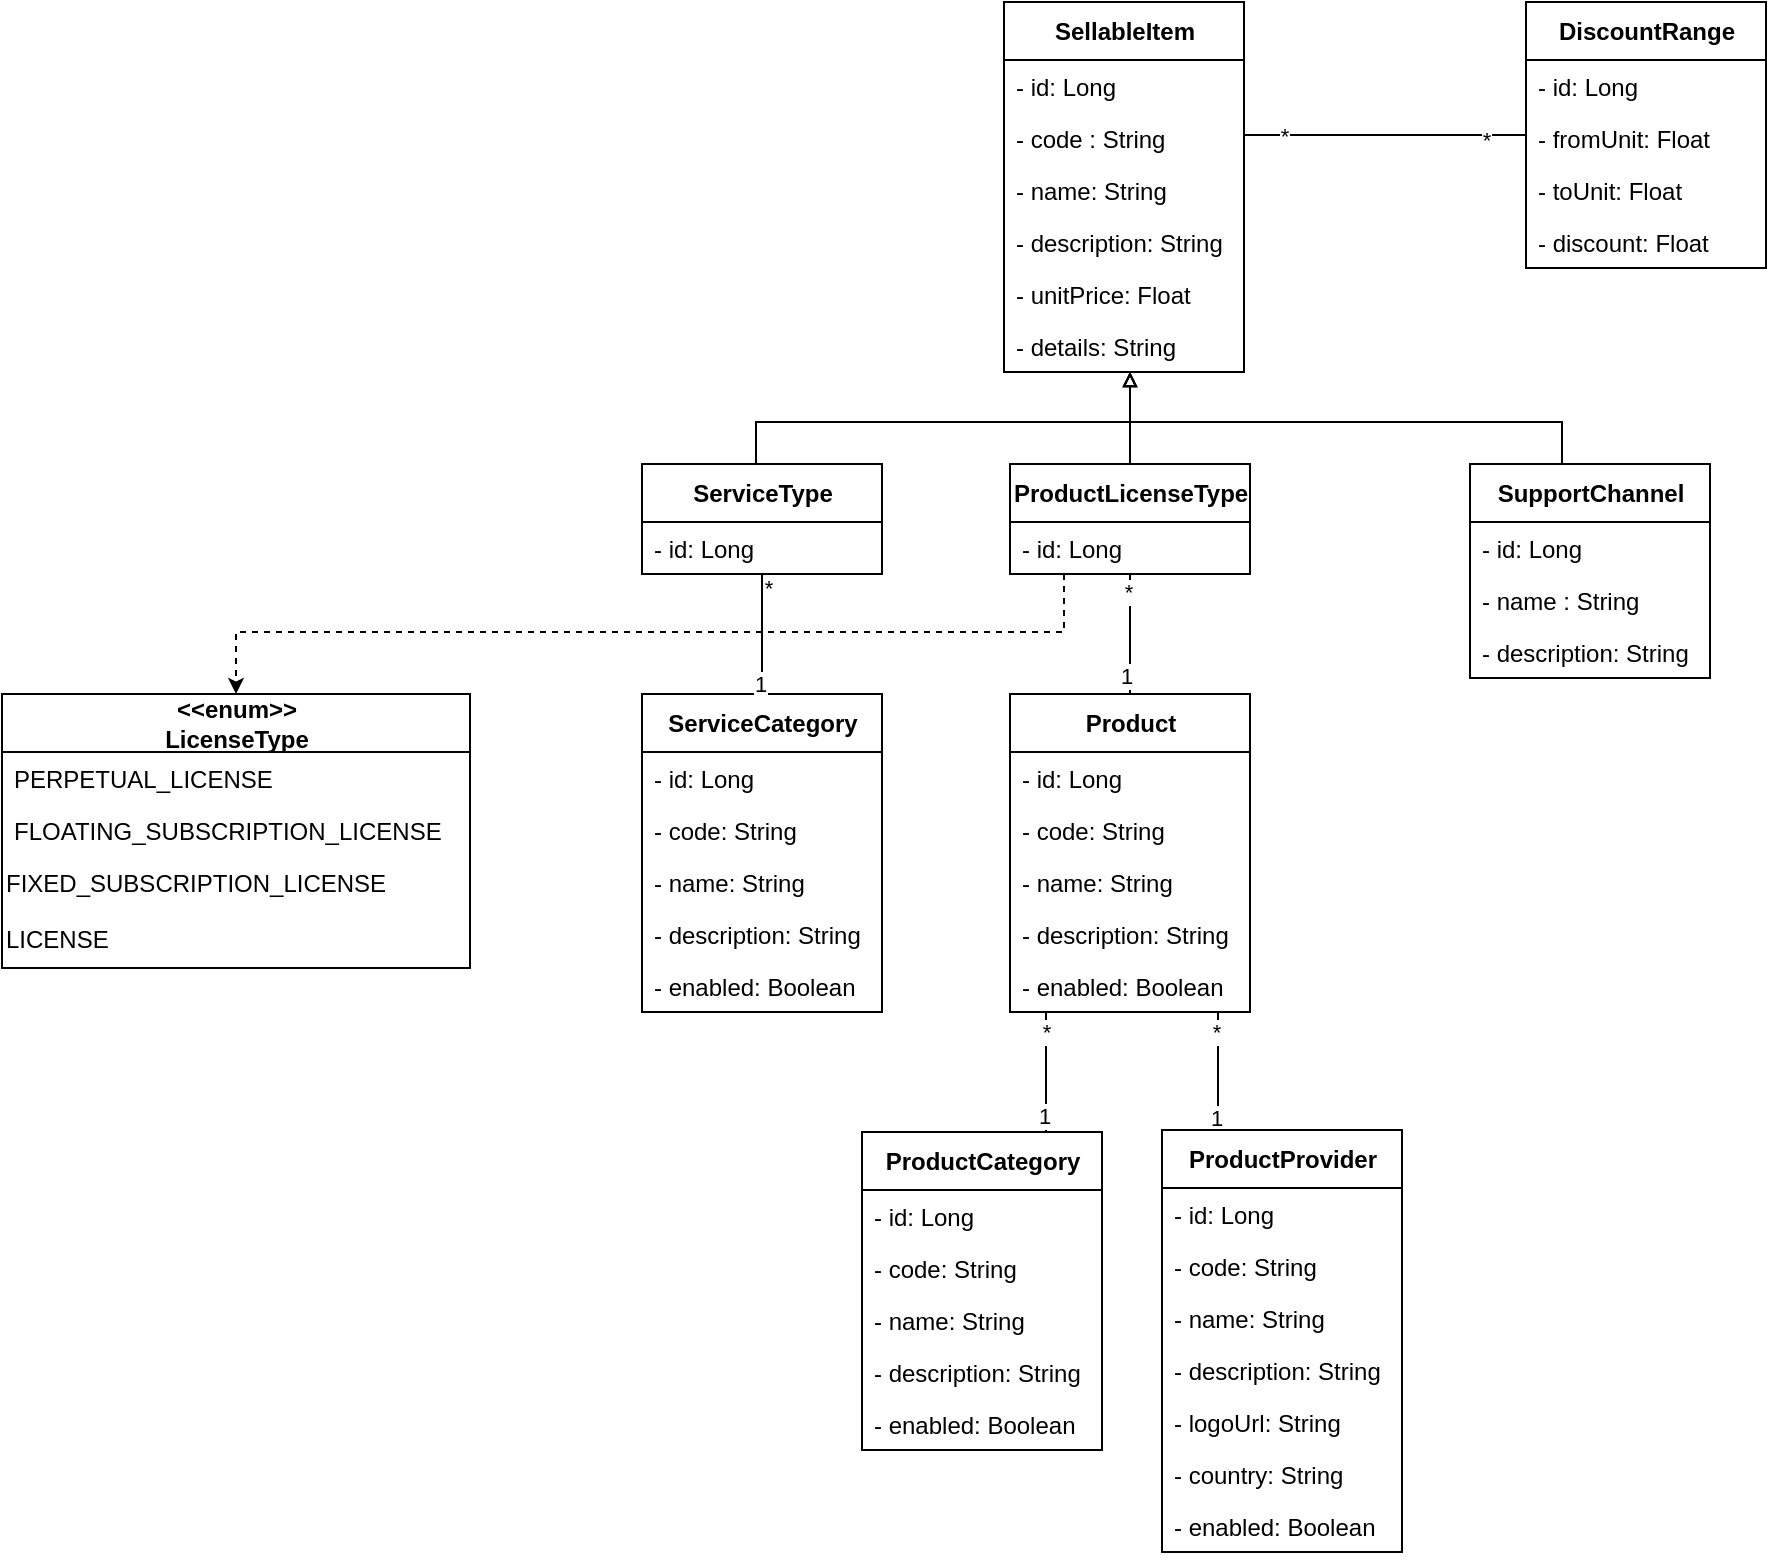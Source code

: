 <mxfile version="17.2.4" type="github">
  <diagram id="m4xwYwGNQljad2coDXuX" name="Page-1">
    <mxGraphModel dx="2149" dy="780" grid="0" gridSize="10" guides="1" tooltips="1" connect="1" arrows="1" fold="1" page="1" pageScale="1" pageWidth="827" pageHeight="1169" math="0" shadow="0">
      <root>
        <mxCell id="0" />
        <mxCell id="1" parent="0" />
        <mxCell id="CPf8XrMWJeluNs656hxi-1" value="&lt;b&gt;SellableItem&lt;/b&gt;" style="swimlane;fontStyle=0;align=center;verticalAlign=middle;childLayout=stackLayout;horizontal=1;startSize=29;horizontalStack=0;resizeParent=1;resizeParentMax=0;resizeLast=0;collapsible=0;marginBottom=0;html=1;fontSize=12;labelPosition=center;verticalLabelPosition=middle;container=0;strokeColor=default;swimlaneLine=1;rounded=0;shadow=0;glass=0;sketch=0;perimeterSpacing=0;" vertex="1" parent="1">
          <mxGeometry x="301" y="159" width="120" height="185" as="geometry" />
        </mxCell>
        <mxCell id="CPf8XrMWJeluNs656hxi-2" value="- id: Long" style="text;strokeColor=none;fillColor=none;align=left;verticalAlign=top;spacingLeft=4;spacingRight=4;overflow=hidden;rotatable=0;points=[[0,0.5],[1,0.5]];portConstraint=eastwest;container=0;fontStyle=0" vertex="1" parent="CPf8XrMWJeluNs656hxi-1">
          <mxGeometry y="29" width="120" height="26" as="geometry" />
        </mxCell>
        <mxCell id="CPf8XrMWJeluNs656hxi-3" value="- code : String" style="text;strokeColor=none;fillColor=none;align=left;verticalAlign=top;spacingLeft=4;spacingRight=4;overflow=hidden;rotatable=0;points=[[0,0.5],[1,0.5]];portConstraint=eastwest;container=0;fontStyle=0" vertex="1" parent="CPf8XrMWJeluNs656hxi-1">
          <mxGeometry y="55" width="120" height="26" as="geometry" />
        </mxCell>
        <mxCell id="CPf8XrMWJeluNs656hxi-4" value="- name: String" style="text;strokeColor=none;fillColor=none;align=left;verticalAlign=top;spacingLeft=4;spacingRight=4;overflow=hidden;rotatable=0;points=[[0,0.5],[1,0.5]];portConstraint=eastwest;container=0;fontStyle=0" vertex="1" parent="CPf8XrMWJeluNs656hxi-1">
          <mxGeometry y="81" width="120" height="26" as="geometry" />
        </mxCell>
        <mxCell id="CPf8XrMWJeluNs656hxi-5" value="- description: String" style="text;strokeColor=none;fillColor=none;align=left;verticalAlign=top;spacingLeft=4;spacingRight=4;overflow=hidden;rotatable=0;points=[[0,0.5],[1,0.5]];portConstraint=eastwest;container=0;fontStyle=0" vertex="1" parent="CPf8XrMWJeluNs656hxi-1">
          <mxGeometry y="107" width="120" height="26" as="geometry" />
        </mxCell>
        <mxCell id="CPf8XrMWJeluNs656hxi-6" value="- unitPrice: Float" style="text;strokeColor=none;fillColor=none;align=left;verticalAlign=top;spacingLeft=4;spacingRight=4;overflow=hidden;rotatable=0;points=[[0,0.5],[1,0.5]];portConstraint=eastwest;container=0;fontStyle=0" vertex="1" parent="CPf8XrMWJeluNs656hxi-1">
          <mxGeometry y="133" width="120" height="26" as="geometry" />
        </mxCell>
        <mxCell id="CPf8XrMWJeluNs656hxi-7" value="- details: String" style="text;strokeColor=none;fillColor=none;align=left;verticalAlign=top;spacingLeft=4;spacingRight=4;overflow=hidden;rotatable=0;points=[[0,0.5],[1,0.5]];portConstraint=eastwest;container=0;fontStyle=0" vertex="1" parent="CPf8XrMWJeluNs656hxi-1">
          <mxGeometry y="159" width="120" height="26" as="geometry" />
        </mxCell>
        <mxCell id="CPf8XrMWJeluNs656hxi-10" value="&lt;b&gt;DiscountRange&lt;/b&gt;" style="swimlane;fontStyle=0;align=center;verticalAlign=middle;childLayout=stackLayout;horizontal=1;startSize=29;horizontalStack=0;resizeParent=1;resizeParentMax=0;resizeLast=0;collapsible=0;marginBottom=0;html=1;fontSize=12;labelPosition=center;verticalLabelPosition=middle;container=0;strokeColor=default;swimlaneLine=1;rounded=0;shadow=0;glass=0;sketch=0;perimeterSpacing=0;" vertex="1" parent="1">
          <mxGeometry x="562" y="159" width="120" height="133" as="geometry" />
        </mxCell>
        <mxCell id="CPf8XrMWJeluNs656hxi-11" value="- id: Long" style="text;strokeColor=none;fillColor=none;align=left;verticalAlign=top;spacingLeft=4;spacingRight=4;overflow=hidden;rotatable=0;points=[[0,0.5],[1,0.5]];portConstraint=eastwest;container=0;fontStyle=0" vertex="1" parent="CPf8XrMWJeluNs656hxi-10">
          <mxGeometry y="29" width="120" height="26" as="geometry" />
        </mxCell>
        <mxCell id="CPf8XrMWJeluNs656hxi-12" value="- fromUnit: Float" style="text;strokeColor=none;fillColor=none;align=left;verticalAlign=top;spacingLeft=4;spacingRight=4;overflow=hidden;rotatable=0;points=[[0,0.5],[1,0.5]];portConstraint=eastwest;container=0;fontStyle=0" vertex="1" parent="CPf8XrMWJeluNs656hxi-10">
          <mxGeometry y="55" width="120" height="26" as="geometry" />
        </mxCell>
        <mxCell id="CPf8XrMWJeluNs656hxi-13" value="- toUnit: Float" style="text;strokeColor=none;fillColor=none;align=left;verticalAlign=top;spacingLeft=4;spacingRight=4;overflow=hidden;rotatable=0;points=[[0,0.5],[1,0.5]];portConstraint=eastwest;container=0;fontStyle=0" vertex="1" parent="CPf8XrMWJeluNs656hxi-10">
          <mxGeometry y="81" width="120" height="26" as="geometry" />
        </mxCell>
        <mxCell id="CPf8XrMWJeluNs656hxi-14" value="- discount: Float" style="text;strokeColor=none;fillColor=none;align=left;verticalAlign=top;spacingLeft=4;spacingRight=4;overflow=hidden;rotatable=0;points=[[0,0.5],[1,0.5]];portConstraint=eastwest;container=0;fontStyle=0" vertex="1" parent="CPf8XrMWJeluNs656hxi-10">
          <mxGeometry y="107" width="120" height="26" as="geometry" />
        </mxCell>
        <mxCell id="CPf8XrMWJeluNs656hxi-32" style="edgeStyle=orthogonalEdgeStyle;rounded=0;orthogonalLoop=1;jettySize=auto;html=1;endArrow=block;endFill=0;endSize=5;startSize=5;" edge="1" parent="1" source="CPf8XrMWJeluNs656hxi-17" target="CPf8XrMWJeluNs656hxi-1">
          <mxGeometry relative="1" as="geometry">
            <Array as="points">
              <mxPoint x="376" y="412" />
              <mxPoint x="376" y="412" />
            </Array>
          </mxGeometry>
        </mxCell>
        <mxCell id="CPf8XrMWJeluNs656hxi-42" style="edgeStyle=orthogonalEdgeStyle;rounded=0;orthogonalLoop=1;jettySize=auto;html=1;endArrow=classic;endFill=1;startSize=5;endSize=5;dashed=1;" edge="1" parent="1" source="CPf8XrMWJeluNs656hxi-17" target="CPf8XrMWJeluNs656hxi-37">
          <mxGeometry relative="1" as="geometry">
            <Array as="points">
              <mxPoint x="331" y="474" />
              <mxPoint x="-83" y="474" />
            </Array>
          </mxGeometry>
        </mxCell>
        <mxCell id="CPf8XrMWJeluNs656hxi-17" value="&lt;b&gt;ProductLicenseType&lt;/b&gt;" style="swimlane;fontStyle=0;align=center;verticalAlign=middle;childLayout=stackLayout;horizontal=1;startSize=29;horizontalStack=0;resizeParent=1;resizeParentMax=0;resizeLast=0;collapsible=0;marginBottom=0;html=1;fontSize=12;labelPosition=center;verticalLabelPosition=middle;container=0;strokeColor=default;swimlaneLine=1;rounded=0;shadow=0;glass=0;sketch=0;perimeterSpacing=0;" vertex="1" parent="1">
          <mxGeometry x="304" y="390" width="120" height="55" as="geometry" />
        </mxCell>
        <mxCell id="CPf8XrMWJeluNs656hxi-18" value="- id: Long" style="text;strokeColor=none;fillColor=none;align=left;verticalAlign=top;spacingLeft=4;spacingRight=4;overflow=hidden;rotatable=0;points=[[0,0.5],[1,0.5]];portConstraint=eastwest;container=0;fontStyle=0" vertex="1" parent="CPf8XrMWJeluNs656hxi-17">
          <mxGeometry y="29" width="120" height="26" as="geometry" />
        </mxCell>
        <mxCell id="CPf8XrMWJeluNs656hxi-31" style="edgeStyle=orthogonalEdgeStyle;rounded=0;orthogonalLoop=1;jettySize=auto;html=1;endArrow=block;endFill=0;endSize=5;startSize=5;" edge="1" parent="1" source="CPf8XrMWJeluNs656hxi-22" target="CPf8XrMWJeluNs656hxi-1">
          <mxGeometry relative="1" as="geometry">
            <Array as="points">
              <mxPoint x="580" y="369" />
              <mxPoint x="364" y="369" />
            </Array>
          </mxGeometry>
        </mxCell>
        <mxCell id="CPf8XrMWJeluNs656hxi-22" value="&lt;b&gt;SupportChannel&lt;/b&gt;" style="swimlane;fontStyle=0;align=center;verticalAlign=middle;childLayout=stackLayout;horizontal=1;startSize=29;horizontalStack=0;resizeParent=1;resizeParentMax=0;resizeLast=0;collapsible=0;marginBottom=0;html=1;fontSize=12;labelPosition=center;verticalLabelPosition=middle;container=0;strokeColor=default;swimlaneLine=1;rounded=0;shadow=0;glass=0;sketch=0;perimeterSpacing=0;" vertex="1" parent="1">
          <mxGeometry x="534" y="390" width="120" height="107" as="geometry" />
        </mxCell>
        <mxCell id="CPf8XrMWJeluNs656hxi-23" value="- id: Long" style="text;strokeColor=none;fillColor=none;align=left;verticalAlign=top;spacingLeft=4;spacingRight=4;overflow=hidden;rotatable=0;points=[[0,0.5],[1,0.5]];portConstraint=eastwest;container=0;fontStyle=0" vertex="1" parent="CPf8XrMWJeluNs656hxi-22">
          <mxGeometry y="29" width="120" height="26" as="geometry" />
        </mxCell>
        <mxCell id="CPf8XrMWJeluNs656hxi-26" value="- name : String " style="text;strokeColor=none;fillColor=none;align=left;verticalAlign=top;spacingLeft=4;spacingRight=4;overflow=hidden;rotatable=0;points=[[0,0.5],[1,0.5]];portConstraint=eastwest;container=0;fontStyle=0" vertex="1" parent="CPf8XrMWJeluNs656hxi-22">
          <mxGeometry y="55" width="120" height="26" as="geometry" />
        </mxCell>
        <mxCell id="CPf8XrMWJeluNs656hxi-30" value="- description: String " style="text;strokeColor=none;fillColor=none;align=left;verticalAlign=top;spacingLeft=4;spacingRight=4;overflow=hidden;rotatable=0;points=[[0,0.5],[1,0.5]];portConstraint=eastwest;container=0;fontStyle=0" vertex="1" parent="CPf8XrMWJeluNs656hxi-22">
          <mxGeometry y="81" width="120" height="26" as="geometry" />
        </mxCell>
        <mxCell id="CPf8XrMWJeluNs656hxi-33" style="edgeStyle=orthogonalEdgeStyle;rounded=0;orthogonalLoop=1;jettySize=auto;html=1;endArrow=block;endFill=0;endSize=5;startSize=5;" edge="1" parent="1" source="CPf8XrMWJeluNs656hxi-24" target="CPf8XrMWJeluNs656hxi-1">
          <mxGeometry relative="1" as="geometry">
            <Array as="points">
              <mxPoint x="177" y="369" />
              <mxPoint x="364" y="369" />
            </Array>
          </mxGeometry>
        </mxCell>
        <mxCell id="CPf8XrMWJeluNs656hxi-24" value="&lt;b&gt;ServiceType&lt;/b&gt;" style="swimlane;fontStyle=0;align=center;verticalAlign=middle;childLayout=stackLayout;horizontal=1;startSize=29;horizontalStack=0;resizeParent=1;resizeParentMax=0;resizeLast=0;collapsible=0;marginBottom=0;html=1;fontSize=12;labelPosition=center;verticalLabelPosition=middle;container=0;strokeColor=default;swimlaneLine=1;rounded=0;shadow=0;glass=0;sketch=0;perimeterSpacing=0;" vertex="1" parent="1">
          <mxGeometry x="120" y="390" width="120" height="55" as="geometry" />
        </mxCell>
        <mxCell id="CPf8XrMWJeluNs656hxi-25" value="- id: Long" style="text;strokeColor=none;fillColor=none;align=left;verticalAlign=top;spacingLeft=4;spacingRight=4;overflow=hidden;rotatable=0;points=[[0,0.5],[1,0.5]];portConstraint=eastwest;container=0;fontStyle=0" vertex="1" parent="CPf8XrMWJeluNs656hxi-24">
          <mxGeometry y="29" width="120" height="26" as="geometry" />
        </mxCell>
        <mxCell id="CPf8XrMWJeluNs656hxi-34" style="edgeStyle=orthogonalEdgeStyle;rounded=0;orthogonalLoop=1;jettySize=auto;html=1;endArrow=none;endFill=0;startSize=5;endSize=5;" edge="1" parent="1" source="CPf8XrMWJeluNs656hxi-10" target="CPf8XrMWJeluNs656hxi-1">
          <mxGeometry relative="1" as="geometry">
            <Array as="points">
              <mxPoint x="487" y="226" />
              <mxPoint x="487" y="226" />
            </Array>
          </mxGeometry>
        </mxCell>
        <mxCell id="CPf8XrMWJeluNs656hxi-35" value="*" style="edgeLabel;html=1;align=center;verticalAlign=middle;resizable=0;points=[];" vertex="1" connectable="0" parent="CPf8XrMWJeluNs656hxi-34">
          <mxGeometry x="-0.705" y="2" relative="1" as="geometry">
            <mxPoint x="1" as="offset" />
          </mxGeometry>
        </mxCell>
        <mxCell id="CPf8XrMWJeluNs656hxi-36" value="*" style="edgeLabel;html=1;align=center;verticalAlign=middle;resizable=0;points=[];" vertex="1" connectable="0" parent="CPf8XrMWJeluNs656hxi-34">
          <mxGeometry x="0.74" relative="1" as="geometry">
            <mxPoint x="1" as="offset" />
          </mxGeometry>
        </mxCell>
        <mxCell id="CPf8XrMWJeluNs656hxi-37" value="&lt;b&gt;&amp;lt;&amp;lt;enum&amp;gt;&amp;gt;&lt;/b&gt;&lt;br&gt;&lt;b&gt;LicenseType&lt;/b&gt;" style="swimlane;fontStyle=0;align=center;verticalAlign=middle;childLayout=stackLayout;horizontal=1;startSize=29;horizontalStack=0;resizeParent=1;resizeParentMax=0;resizeLast=0;collapsible=0;marginBottom=0;html=1;fontSize=12;labelPosition=center;verticalLabelPosition=middle;container=0;swimlaneLine=1;rounded=0;sketch=0;glass=0;" vertex="1" parent="1">
          <mxGeometry x="-200" y="505" width="234" height="137" as="geometry" />
        </mxCell>
        <mxCell id="CPf8XrMWJeluNs656hxi-38" value="PERPETUAL_LICENSE" style="text;strokeColor=none;fillColor=none;align=left;verticalAlign=top;spacingLeft=4;spacingRight=4;overflow=hidden;rotatable=0;points=[[0,0.5],[1,0.5]];portConstraint=eastwest;container=0;fontStyle=0" vertex="1" parent="CPf8XrMWJeluNs656hxi-37">
          <mxGeometry y="29" width="234" height="26" as="geometry" />
        </mxCell>
        <mxCell id="CPf8XrMWJeluNs656hxi-39" value="FLOATING_SUBSCRIPTION_LICENSE" style="text;strokeColor=none;fillColor=none;align=left;verticalAlign=top;spacingLeft=4;spacingRight=4;overflow=hidden;rotatable=0;points=[[0,0.5],[1,0.5]];portConstraint=eastwest;container=0;fontStyle=0" vertex="1" parent="CPf8XrMWJeluNs656hxi-37">
          <mxGeometry y="55" width="234" height="26" as="geometry" />
        </mxCell>
        <mxCell id="CPf8XrMWJeluNs656hxi-40" value="FIXED_SUBSCRIPTION_LICENSE" style="text;whiteSpace=wrap;html=1;fontStyle=0" vertex="1" parent="CPf8XrMWJeluNs656hxi-37">
          <mxGeometry y="81" width="234" height="28" as="geometry" />
        </mxCell>
        <mxCell id="CPf8XrMWJeluNs656hxi-41" value="LICENSE" style="text;whiteSpace=wrap;html=1;fontStyle=0" vertex="1" parent="CPf8XrMWJeluNs656hxi-37">
          <mxGeometry y="109" width="234" height="28" as="geometry" />
        </mxCell>
        <mxCell id="CPf8XrMWJeluNs656hxi-43" value="&lt;b&gt;ServiceCategory&lt;/b&gt;" style="swimlane;fontStyle=0;align=center;verticalAlign=middle;childLayout=stackLayout;horizontal=1;startSize=29;horizontalStack=0;resizeParent=1;resizeParentMax=0;resizeLast=0;collapsible=0;marginBottom=0;html=1;fontSize=12;labelPosition=center;verticalLabelPosition=middle;container=0;strokeColor=default;swimlaneLine=1;rounded=0;shadow=0;glass=0;sketch=0;perimeterSpacing=0;" vertex="1" parent="1">
          <mxGeometry x="120" y="505" width="120" height="159" as="geometry" />
        </mxCell>
        <mxCell id="CPf8XrMWJeluNs656hxi-44" value="- id: Long" style="text;strokeColor=none;fillColor=none;align=left;verticalAlign=top;spacingLeft=4;spacingRight=4;overflow=hidden;rotatable=0;points=[[0,0.5],[1,0.5]];portConstraint=eastwest;container=0;fontStyle=0" vertex="1" parent="CPf8XrMWJeluNs656hxi-43">
          <mxGeometry y="29" width="120" height="26" as="geometry" />
        </mxCell>
        <mxCell id="CPf8XrMWJeluNs656hxi-45" value="- code: String" style="text;strokeColor=none;fillColor=none;align=left;verticalAlign=top;spacingLeft=4;spacingRight=4;overflow=hidden;rotatable=0;points=[[0,0.5],[1,0.5]];portConstraint=eastwest;container=0;fontStyle=0" vertex="1" parent="CPf8XrMWJeluNs656hxi-43">
          <mxGeometry y="55" width="120" height="26" as="geometry" />
        </mxCell>
        <mxCell id="CPf8XrMWJeluNs656hxi-46" value="- name: String" style="text;strokeColor=none;fillColor=none;align=left;verticalAlign=top;spacingLeft=4;spacingRight=4;overflow=hidden;rotatable=0;points=[[0,0.5],[1,0.5]];portConstraint=eastwest;container=0;fontStyle=0" vertex="1" parent="CPf8XrMWJeluNs656hxi-43">
          <mxGeometry y="81" width="120" height="26" as="geometry" />
        </mxCell>
        <mxCell id="CPf8XrMWJeluNs656hxi-47" value="- description: String" style="text;strokeColor=none;fillColor=none;align=left;verticalAlign=top;spacingLeft=4;spacingRight=4;overflow=hidden;rotatable=0;points=[[0,0.5],[1,0.5]];portConstraint=eastwest;container=0;fontStyle=0" vertex="1" parent="CPf8XrMWJeluNs656hxi-43">
          <mxGeometry y="107" width="120" height="26" as="geometry" />
        </mxCell>
        <mxCell id="CPf8XrMWJeluNs656hxi-48" value="- enabled: Boolean" style="text;strokeColor=none;fillColor=none;align=left;verticalAlign=top;spacingLeft=4;spacingRight=4;overflow=hidden;rotatable=0;points=[[0,0.5],[1,0.5]];portConstraint=eastwest;container=0;fontStyle=0" vertex="1" parent="CPf8XrMWJeluNs656hxi-43">
          <mxGeometry y="133" width="120" height="26" as="geometry" />
        </mxCell>
        <mxCell id="CPf8XrMWJeluNs656hxi-49" style="edgeStyle=orthogonalEdgeStyle;rounded=0;orthogonalLoop=1;jettySize=auto;html=1;endArrow=none;endFill=0;startSize=5;endSize=5;" edge="1" parent="1" source="CPf8XrMWJeluNs656hxi-24" target="CPf8XrMWJeluNs656hxi-43">
          <mxGeometry relative="1" as="geometry" />
        </mxCell>
        <mxCell id="CPf8XrMWJeluNs656hxi-50" value="*" style="edgeLabel;html=1;align=center;verticalAlign=middle;resizable=0;points=[];" vertex="1" connectable="0" parent="CPf8XrMWJeluNs656hxi-49">
          <mxGeometry x="-0.779" y="3" relative="1" as="geometry">
            <mxPoint as="offset" />
          </mxGeometry>
        </mxCell>
        <mxCell id="CPf8XrMWJeluNs656hxi-52" value="1" style="edgeLabel;html=1;align=center;verticalAlign=middle;resizable=0;points=[];" vertex="1" connectable="0" parent="CPf8XrMWJeluNs656hxi-49">
          <mxGeometry x="0.84" y="2" relative="1" as="geometry">
            <mxPoint x="-3" as="offset" />
          </mxGeometry>
        </mxCell>
        <mxCell id="CPf8XrMWJeluNs656hxi-78" style="edgeStyle=orthogonalEdgeStyle;rounded=0;orthogonalLoop=1;jettySize=auto;html=1;endArrow=none;endFill=0;startSize=5;endSize=5;" edge="1" parent="1" source="CPf8XrMWJeluNs656hxi-54" target="CPf8XrMWJeluNs656hxi-70">
          <mxGeometry relative="1" as="geometry">
            <Array as="points">
              <mxPoint x="408" y="680" />
              <mxPoint x="408" y="680" />
            </Array>
          </mxGeometry>
        </mxCell>
        <mxCell id="CPf8XrMWJeluNs656hxi-79" value="*" style="edgeLabel;html=1;align=center;verticalAlign=middle;resizable=0;points=[];" vertex="1" connectable="0" parent="CPf8XrMWJeluNs656hxi-78">
          <mxGeometry x="-0.736" y="-1" relative="1" as="geometry">
            <mxPoint y="2" as="offset" />
          </mxGeometry>
        </mxCell>
        <mxCell id="CPf8XrMWJeluNs656hxi-80" value="1" style="edgeLabel;html=1;align=center;verticalAlign=middle;resizable=0;points=[];" vertex="1" connectable="0" parent="CPf8XrMWJeluNs656hxi-78">
          <mxGeometry x="0.638" relative="1" as="geometry">
            <mxPoint x="-1" y="4" as="offset" />
          </mxGeometry>
        </mxCell>
        <mxCell id="CPf8XrMWJeluNs656hxi-81" style="edgeStyle=orthogonalEdgeStyle;rounded=0;orthogonalLoop=1;jettySize=auto;html=1;endArrow=none;endFill=0;startSize=5;endSize=5;" edge="1" parent="1" source="CPf8XrMWJeluNs656hxi-54" target="CPf8XrMWJeluNs656hxi-17">
          <mxGeometry relative="1" as="geometry" />
        </mxCell>
        <mxCell id="CPf8XrMWJeluNs656hxi-82" value="*" style="edgeLabel;html=1;align=center;verticalAlign=middle;resizable=0;points=[];" vertex="1" connectable="0" parent="CPf8XrMWJeluNs656hxi-81">
          <mxGeometry x="0.724" y="-1" relative="1" as="geometry">
            <mxPoint x="-2" as="offset" />
          </mxGeometry>
        </mxCell>
        <mxCell id="CPf8XrMWJeluNs656hxi-83" value="1" style="edgeLabel;html=1;align=center;verticalAlign=middle;resizable=0;points=[];" vertex="1" connectable="0" parent="CPf8XrMWJeluNs656hxi-81">
          <mxGeometry x="-0.716" y="1" relative="1" as="geometry">
            <mxPoint x="-1" y="-1" as="offset" />
          </mxGeometry>
        </mxCell>
        <mxCell id="CPf8XrMWJeluNs656hxi-54" value="&lt;b&gt;Product&lt;/b&gt;" style="swimlane;fontStyle=0;align=center;verticalAlign=middle;childLayout=stackLayout;horizontal=1;startSize=29;horizontalStack=0;resizeParent=1;resizeParentMax=0;resizeLast=0;collapsible=0;marginBottom=0;html=1;fontSize=12;labelPosition=center;verticalLabelPosition=middle;container=0;strokeColor=default;swimlaneLine=1;rounded=0;shadow=0;glass=0;sketch=0;perimeterSpacing=0;" vertex="1" parent="1">
          <mxGeometry x="304" y="505" width="120" height="159" as="geometry" />
        </mxCell>
        <mxCell id="CPf8XrMWJeluNs656hxi-55" value="- id: Long" style="text;strokeColor=none;fillColor=none;align=left;verticalAlign=top;spacingLeft=4;spacingRight=4;overflow=hidden;rotatable=0;points=[[0,0.5],[1,0.5]];portConstraint=eastwest;container=0;fontStyle=0" vertex="1" parent="CPf8XrMWJeluNs656hxi-54">
          <mxGeometry y="29" width="120" height="26" as="geometry" />
        </mxCell>
        <mxCell id="CPf8XrMWJeluNs656hxi-56" value="- code: String" style="text;strokeColor=none;fillColor=none;align=left;verticalAlign=top;spacingLeft=4;spacingRight=4;overflow=hidden;rotatable=0;points=[[0,0.5],[1,0.5]];portConstraint=eastwest;container=0;fontStyle=0" vertex="1" parent="CPf8XrMWJeluNs656hxi-54">
          <mxGeometry y="55" width="120" height="26" as="geometry" />
        </mxCell>
        <mxCell id="CPf8XrMWJeluNs656hxi-57" value="- name: String" style="text;strokeColor=none;fillColor=none;align=left;verticalAlign=top;spacingLeft=4;spacingRight=4;overflow=hidden;rotatable=0;points=[[0,0.5],[1,0.5]];portConstraint=eastwest;container=0;fontStyle=0" vertex="1" parent="CPf8XrMWJeluNs656hxi-54">
          <mxGeometry y="81" width="120" height="26" as="geometry" />
        </mxCell>
        <mxCell id="CPf8XrMWJeluNs656hxi-58" value="- description: String" style="text;strokeColor=none;fillColor=none;align=left;verticalAlign=top;spacingLeft=4;spacingRight=4;overflow=hidden;rotatable=0;points=[[0,0.5],[1,0.5]];portConstraint=eastwest;container=0;fontStyle=0" vertex="1" parent="CPf8XrMWJeluNs656hxi-54">
          <mxGeometry y="107" width="120" height="26" as="geometry" />
        </mxCell>
        <mxCell id="CPf8XrMWJeluNs656hxi-59" value="- enabled: Boolean" style="text;strokeColor=none;fillColor=none;align=left;verticalAlign=top;spacingLeft=4;spacingRight=4;overflow=hidden;rotatable=0;points=[[0,0.5],[1,0.5]];portConstraint=eastwest;container=0;fontStyle=0" vertex="1" parent="CPf8XrMWJeluNs656hxi-54">
          <mxGeometry y="133" width="120" height="26" as="geometry" />
        </mxCell>
        <mxCell id="CPf8XrMWJeluNs656hxi-61" value="&lt;span style=&quot;text-align: left&quot;&gt;&lt;b&gt;ProductCategory&lt;/b&gt;&lt;/span&gt;" style="swimlane;fontStyle=0;align=center;verticalAlign=middle;childLayout=stackLayout;horizontal=1;startSize=29;horizontalStack=0;resizeParent=1;resizeParentMax=0;resizeLast=0;collapsible=0;marginBottom=0;html=1;fontSize=12;labelPosition=center;verticalLabelPosition=middle;container=0;strokeColor=default;swimlaneLine=1;rounded=0;shadow=0;glass=0;sketch=0;perimeterSpacing=0;" vertex="1" parent="1">
          <mxGeometry x="230" y="724" width="120" height="159" as="geometry" />
        </mxCell>
        <mxCell id="CPf8XrMWJeluNs656hxi-62" value="- id: Long" style="text;strokeColor=none;fillColor=none;align=left;verticalAlign=top;spacingLeft=4;spacingRight=4;overflow=hidden;rotatable=0;points=[[0,0.5],[1,0.5]];portConstraint=eastwest;container=0;fontStyle=0" vertex="1" parent="CPf8XrMWJeluNs656hxi-61">
          <mxGeometry y="29" width="120" height="26" as="geometry" />
        </mxCell>
        <mxCell id="CPf8XrMWJeluNs656hxi-63" value="- code: String" style="text;strokeColor=none;fillColor=none;align=left;verticalAlign=top;spacingLeft=4;spacingRight=4;overflow=hidden;rotatable=0;points=[[0,0.5],[1,0.5]];portConstraint=eastwest;container=0;fontStyle=0" vertex="1" parent="CPf8XrMWJeluNs656hxi-61">
          <mxGeometry y="55" width="120" height="26" as="geometry" />
        </mxCell>
        <mxCell id="CPf8XrMWJeluNs656hxi-64" value="- name: String" style="text;strokeColor=none;fillColor=none;align=left;verticalAlign=top;spacingLeft=4;spacingRight=4;overflow=hidden;rotatable=0;points=[[0,0.5],[1,0.5]];portConstraint=eastwest;container=0;fontStyle=0" vertex="1" parent="CPf8XrMWJeluNs656hxi-61">
          <mxGeometry y="81" width="120" height="26" as="geometry" />
        </mxCell>
        <mxCell id="CPf8XrMWJeluNs656hxi-65" value="- description: String" style="text;strokeColor=none;fillColor=none;align=left;verticalAlign=top;spacingLeft=4;spacingRight=4;overflow=hidden;rotatable=0;points=[[0,0.5],[1,0.5]];portConstraint=eastwest;container=0;fontStyle=0" vertex="1" parent="CPf8XrMWJeluNs656hxi-61">
          <mxGeometry y="107" width="120" height="26" as="geometry" />
        </mxCell>
        <mxCell id="CPf8XrMWJeluNs656hxi-66" value="- enabled: Boolean" style="text;strokeColor=none;fillColor=none;align=left;verticalAlign=top;spacingLeft=4;spacingRight=4;overflow=hidden;rotatable=0;points=[[0,0.5],[1,0.5]];portConstraint=eastwest;container=0;fontStyle=0" vertex="1" parent="CPf8XrMWJeluNs656hxi-61">
          <mxGeometry y="133" width="120" height="26" as="geometry" />
        </mxCell>
        <mxCell id="CPf8XrMWJeluNs656hxi-67" style="edgeStyle=orthogonalEdgeStyle;rounded=0;orthogonalLoop=1;jettySize=auto;html=1;endArrow=none;endFill=0;startSize=5;endSize=5;" edge="1" parent="1" source="CPf8XrMWJeluNs656hxi-54" target="CPf8XrMWJeluNs656hxi-61">
          <mxGeometry relative="1" as="geometry">
            <mxPoint x="144" y="722" as="targetPoint" />
            <Array as="points">
              <mxPoint x="322" y="690" />
              <mxPoint x="322" y="690" />
            </Array>
          </mxGeometry>
        </mxCell>
        <mxCell id="CPf8XrMWJeluNs656hxi-68" value="*" style="edgeLabel;html=1;align=center;verticalAlign=middle;resizable=0;points=[];" vertex="1" connectable="0" parent="CPf8XrMWJeluNs656hxi-67">
          <mxGeometry x="-0.821" y="2" relative="1" as="geometry">
            <mxPoint x="-2" y="4" as="offset" />
          </mxGeometry>
        </mxCell>
        <mxCell id="CPf8XrMWJeluNs656hxi-70" value="&lt;div style=&quot;text-align: left&quot;&gt;&lt;span&gt;&lt;b&gt;ProductProvider&lt;/b&gt;&lt;/span&gt;&lt;/div&gt;" style="swimlane;fontStyle=0;align=center;verticalAlign=middle;childLayout=stackLayout;horizontal=1;startSize=29;horizontalStack=0;resizeParent=1;resizeParentMax=0;resizeLast=0;collapsible=0;marginBottom=0;html=1;fontSize=12;labelPosition=center;verticalLabelPosition=middle;container=0;strokeColor=default;swimlaneLine=1;rounded=0;shadow=0;glass=0;sketch=0;perimeterSpacing=0;" vertex="1" parent="1">
          <mxGeometry x="380" y="723" width="120" height="211" as="geometry" />
        </mxCell>
        <mxCell id="CPf8XrMWJeluNs656hxi-71" value="- id: Long" style="text;strokeColor=none;fillColor=none;align=left;verticalAlign=top;spacingLeft=4;spacingRight=4;overflow=hidden;rotatable=0;points=[[0,0.5],[1,0.5]];portConstraint=eastwest;container=0;fontStyle=0" vertex="1" parent="CPf8XrMWJeluNs656hxi-70">
          <mxGeometry y="29" width="120" height="26" as="geometry" />
        </mxCell>
        <mxCell id="CPf8XrMWJeluNs656hxi-72" value="- code: String" style="text;strokeColor=none;fillColor=none;align=left;verticalAlign=top;spacingLeft=4;spacingRight=4;overflow=hidden;rotatable=0;points=[[0,0.5],[1,0.5]];portConstraint=eastwest;container=0;fontStyle=0" vertex="1" parent="CPf8XrMWJeluNs656hxi-70">
          <mxGeometry y="55" width="120" height="26" as="geometry" />
        </mxCell>
        <mxCell id="CPf8XrMWJeluNs656hxi-73" value="- name: String" style="text;strokeColor=none;fillColor=none;align=left;verticalAlign=top;spacingLeft=4;spacingRight=4;overflow=hidden;rotatable=0;points=[[0,0.5],[1,0.5]];portConstraint=eastwest;container=0;fontStyle=0" vertex="1" parent="CPf8XrMWJeluNs656hxi-70">
          <mxGeometry y="81" width="120" height="26" as="geometry" />
        </mxCell>
        <mxCell id="CPf8XrMWJeluNs656hxi-76" value="- description: String" style="text;strokeColor=none;fillColor=none;align=left;verticalAlign=top;spacingLeft=4;spacingRight=4;overflow=hidden;rotatable=0;points=[[0,0.5],[1,0.5]];portConstraint=eastwest;container=0;fontStyle=0" vertex="1" parent="CPf8XrMWJeluNs656hxi-70">
          <mxGeometry y="107" width="120" height="26" as="geometry" />
        </mxCell>
        <mxCell id="CPf8XrMWJeluNs656hxi-74" value="- logoUrl: String" style="text;strokeColor=none;fillColor=none;align=left;verticalAlign=top;spacingLeft=4;spacingRight=4;overflow=hidden;rotatable=0;points=[[0,0.5],[1,0.5]];portConstraint=eastwest;container=0;fontStyle=0" vertex="1" parent="CPf8XrMWJeluNs656hxi-70">
          <mxGeometry y="133" width="120" height="26" as="geometry" />
        </mxCell>
        <mxCell id="CPf8XrMWJeluNs656hxi-75" value="- country: String" style="text;strokeColor=none;fillColor=none;align=left;verticalAlign=top;spacingLeft=4;spacingRight=4;overflow=hidden;rotatable=0;points=[[0,0.5],[1,0.5]];portConstraint=eastwest;container=0;fontStyle=0" vertex="1" parent="CPf8XrMWJeluNs656hxi-70">
          <mxGeometry y="159" width="120" height="26" as="geometry" />
        </mxCell>
        <mxCell id="CPf8XrMWJeluNs656hxi-77" value="- enabled: Boolean" style="text;strokeColor=none;fillColor=none;align=left;verticalAlign=top;spacingLeft=4;spacingRight=4;overflow=hidden;rotatable=0;points=[[0,0.5],[1,0.5]];portConstraint=eastwest;container=0;fontStyle=0" vertex="1" parent="CPf8XrMWJeluNs656hxi-70">
          <mxGeometry y="185" width="120" height="26" as="geometry" />
        </mxCell>
        <mxCell id="CPf8XrMWJeluNs656hxi-86" value="1" style="edgeLabel;html=1;align=center;verticalAlign=middle;resizable=0;points=[];" vertex="1" connectable="0" parent="1">
          <mxGeometry x="318.001" y="713.997" as="geometry">
            <mxPoint x="3" y="2" as="offset" />
          </mxGeometry>
        </mxCell>
      </root>
    </mxGraphModel>
  </diagram>
</mxfile>

